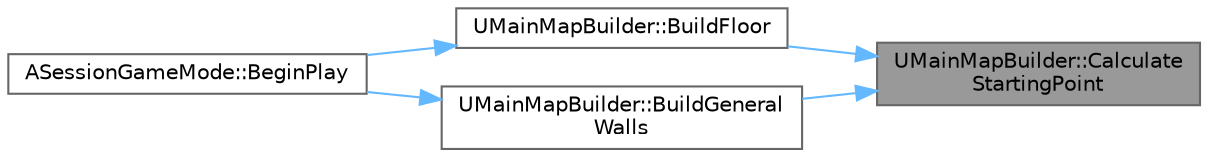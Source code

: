digraph "UMainMapBuilder::CalculateStartingPoint"
{
 // LATEX_PDF_SIZE
  bgcolor="transparent";
  edge [fontname=Helvetica,fontsize=10,labelfontname=Helvetica,labelfontsize=10];
  node [fontname=Helvetica,fontsize=10,shape=box,height=0.2,width=0.4];
  rankdir="RL";
  Node1 [id="Node000001",label="UMainMapBuilder::Calculate\lStartingPoint",height=0.2,width=0.4,color="gray40", fillcolor="grey60", style="filled", fontcolor="black",tooltip=" "];
  Node1 -> Node2 [id="edge1_Node000001_Node000002",dir="back",color="steelblue1",style="solid",tooltip=" "];
  Node2 [id="Node000002",label="UMainMapBuilder::BuildFloor",height=0.2,width=0.4,color="grey40", fillcolor="white", style="filled",URL="$class_u_main_map_builder.html#a5dc130c2b79ebd643c3712123eabb4fa",tooltip=" "];
  Node2 -> Node3 [id="edge2_Node000002_Node000003",dir="back",color="steelblue1",style="solid",tooltip=" "];
  Node3 [id="Node000003",label="ASessionGameMode::BeginPlay",height=0.2,width=0.4,color="grey40", fillcolor="white", style="filled",URL="$class_a_session_game_mode.html#aafaf1f0bf8086d917a5d2d392aef9817",tooltip=" "];
  Node1 -> Node4 [id="edge3_Node000001_Node000004",dir="back",color="steelblue1",style="solid",tooltip=" "];
  Node4 [id="Node000004",label="UMainMapBuilder::BuildGeneral\lWalls",height=0.2,width=0.4,color="grey40", fillcolor="white", style="filled",URL="$class_u_main_map_builder.html#a2fc172deb346f646f5251fc0ddec5518",tooltip=" "];
  Node4 -> Node3 [id="edge4_Node000004_Node000003",dir="back",color="steelblue1",style="solid",tooltip=" "];
}
